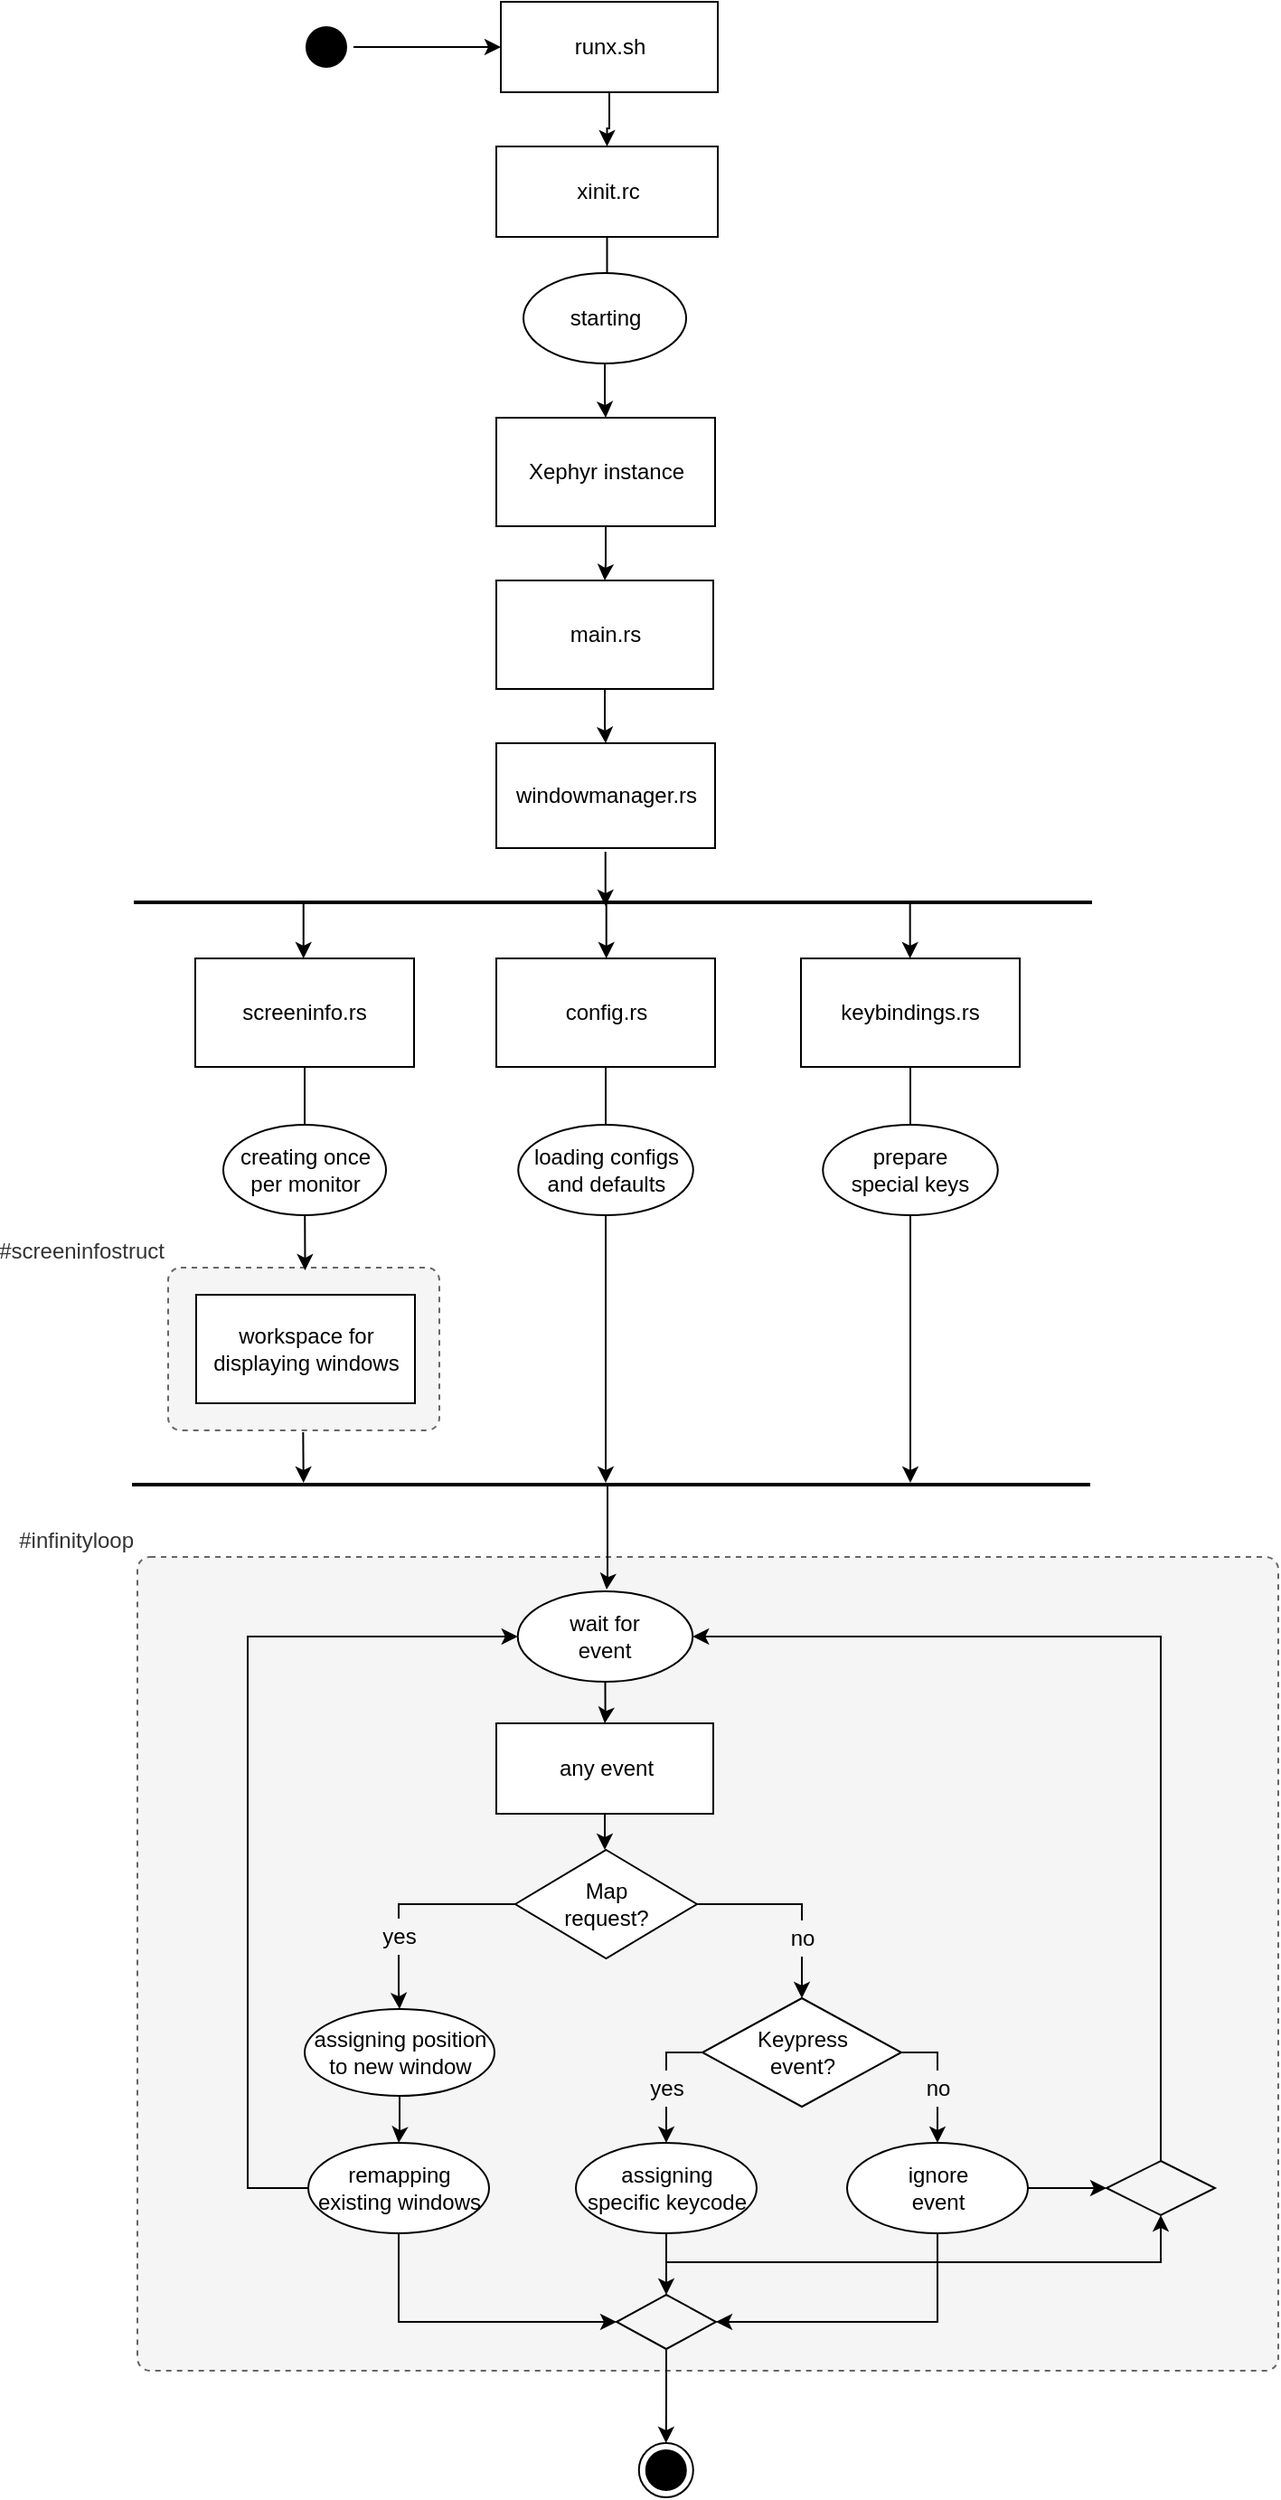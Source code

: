 <mxfile version="20.7.4" type="device"><diagram id="kgpKYQtTHZ0yAKxKKP6v" name="Page-1"><mxGraphModel dx="2250" dy="857" grid="1" gridSize="10" guides="1" tooltips="1" connect="1" arrows="1" fold="1" page="1" pageScale="1" pageWidth="850" pageHeight="1100" math="0" shadow="0"><root><mxCell id="0"/><mxCell id="1" parent="0"/><mxCell id="_90XsIIOohGPYgMMcxRd-68" value="#screeninfostruct" style="rounded=1;whiteSpace=wrap;html=1;absoluteArcSize=1;arcSize=14;strokeWidth=1;shadow=0;glass=0;sketch=0;fillStyle=solid;dashed=1;fillColor=#f5f5f5;strokeColor=#666666;fontColor=#333333;labelPosition=left;verticalLabelPosition=top;align=right;verticalAlign=bottom;" parent="1" vertex="1"><mxGeometry x="-744" y="810" width="150" height="90" as="geometry"/></mxCell><mxCell id="_90XsIIOohGPYgMMcxRd-1" value="#infinityloop" style="rounded=1;whiteSpace=wrap;html=1;absoluteArcSize=1;arcSize=14;strokeWidth=1;shadow=0;glass=0;sketch=0;fillStyle=solid;dashed=1;fillColor=#f5f5f5;strokeColor=#666666;fontColor=#333333;labelPosition=left;verticalLabelPosition=top;align=right;verticalAlign=bottom;" parent="1" vertex="1"><mxGeometry x="-761" y="970" width="631" height="450" as="geometry"/></mxCell><mxCell id="_90XsIIOohGPYgMMcxRd-110" style="edgeStyle=orthogonalEdgeStyle;rounded=0;orthogonalLoop=1;jettySize=auto;html=1;entryX=0;entryY=0.5;entryDx=0;entryDy=0;fontFamily=Helvetica;fontSize=12;fontColor=default;" parent="1" source="_90XsIIOohGPYgMMcxRd-3" target="_90XsIIOohGPYgMMcxRd-6" edge="1"><mxGeometry relative="1" as="geometry"/></mxCell><mxCell id="_90XsIIOohGPYgMMcxRd-3" value="" style="ellipse;html=1;shape=startState;fillColor=#000000;strokeColor=#000000;rounded=0;" parent="1" vertex="1"><mxGeometry x="-671.5" y="120" width="30" height="30" as="geometry"/></mxCell><mxCell id="_90XsIIOohGPYgMMcxRd-5" style="edgeStyle=orthogonalEdgeStyle;rounded=0;orthogonalLoop=1;jettySize=auto;html=1;exitX=0.5;exitY=1;exitDx=0;exitDy=0;" parent="1" source="_90XsIIOohGPYgMMcxRd-6" target="_90XsIIOohGPYgMMcxRd-8" edge="1"><mxGeometry relative="1" as="geometry"/></mxCell><mxCell id="_90XsIIOohGPYgMMcxRd-6" value="runx.sh" style="html=1;rounded=0;" parent="1" vertex="1"><mxGeometry x="-560" y="110" width="120" height="50" as="geometry"/></mxCell><mxCell id="_90XsIIOohGPYgMMcxRd-78" style="edgeStyle=orthogonalEdgeStyle;rounded=0;orthogonalLoop=1;jettySize=auto;html=1;fontFamily=Helvetica;fontSize=12;fontColor=default;startArrow=none;" parent="1" source="_90XsIIOohGPYgMMcxRd-74" target="_90XsIIOohGPYgMMcxRd-72" edge="1"><mxGeometry relative="1" as="geometry"/></mxCell><mxCell id="_90XsIIOohGPYgMMcxRd-8" value="xinit.rc" style="html=1;rounded=0;" parent="1" vertex="1"><mxGeometry x="-562.5" y="190" width="122.5" height="50" as="geometry"/></mxCell><mxCell id="_90XsIIOohGPYgMMcxRd-11" value="" style="edgeStyle=orthogonalEdgeStyle;rounded=0;orthogonalLoop=1;jettySize=auto;html=1;" parent="1" source="_90XsIIOohGPYgMMcxRd-12" target="_90XsIIOohGPYgMMcxRd-15" edge="1"><mxGeometry relative="1" as="geometry"/></mxCell><mxCell id="_90XsIIOohGPYgMMcxRd-12" value="main.rs" style="whiteSpace=wrap;html=1;rounded=0;" parent="1" vertex="1"><mxGeometry x="-562.5" y="430" width="120" height="60" as="geometry"/></mxCell><mxCell id="_90XsIIOohGPYgMMcxRd-15" value="windowmanager.rs" style="whiteSpace=wrap;html=1;rounded=0;" parent="1" vertex="1"><mxGeometry x="-562.5" y="520" width="121" height="58" as="geometry"/></mxCell><mxCell id="_90XsIIOohGPYgMMcxRd-22" value="" style="ellipse;html=1;shape=endState;fillColor=#000000;strokeColor=#000000;rounded=0;" parent="1" vertex="1"><mxGeometry x="-483.62" y="1460" width="30" height="30" as="geometry"/></mxCell><mxCell id="_90XsIIOohGPYgMMcxRd-60" style="edgeStyle=orthogonalEdgeStyle;rounded=0;orthogonalLoop=1;jettySize=auto;html=1;entryX=0.5;entryY=0;entryDx=0;entryDy=0;entryPerimeter=0;fontFamily=Helvetica;fontSize=12;fontColor=default;startArrow=none;" parent="1" source="_90XsIIOohGPYgMMcxRd-49" target="_90XsIIOohGPYgMMcxRd-47" edge="1"><mxGeometry relative="1" as="geometry"/></mxCell><mxCell id="_90XsIIOohGPYgMMcxRd-62" style="edgeStyle=orthogonalEdgeStyle;rounded=0;orthogonalLoop=1;jettySize=auto;html=1;entryX=0.5;entryY=0;entryDx=0;entryDy=0;fontFamily=Helvetica;fontSize=12;fontColor=default;startArrow=none;" parent="1" source="_90XsIIOohGPYgMMcxRd-44" target="_90XsIIOohGPYgMMcxRd-38" edge="1"><mxGeometry relative="1" as="geometry"/></mxCell><mxCell id="_90XsIIOohGPYgMMcxRd-36" value="Map &lt;br&gt;request?" style="strokeWidth=1;html=1;shape=mxgraph.flowchart.decision;whiteSpace=wrap;" parent="1" vertex="1"><mxGeometry x="-552" y="1132" width="100.5" height="60" as="geometry"/></mxCell><mxCell id="_90XsIIOohGPYgMMcxRd-42" value="" style="edgeStyle=orthogonalEdgeStyle;rounded=0;orthogonalLoop=1;jettySize=auto;html=1;fontFamily=Helvetica;fontSize=12;fontColor=default;" parent="1" source="_90XsIIOohGPYgMMcxRd-38" target="_90XsIIOohGPYgMMcxRd-39" edge="1"><mxGeometry relative="1" as="geometry"/></mxCell><mxCell id="_90XsIIOohGPYgMMcxRd-38" value="assigning position to new window" style="ellipse;whiteSpace=wrap;html=1;rounded=0;" parent="1" vertex="1"><mxGeometry x="-668.5" y="1220" width="105" height="48" as="geometry"/></mxCell><mxCell id="_90XsIIOohGPYgMMcxRd-120" style="edgeStyle=orthogonalEdgeStyle;rounded=0;orthogonalLoop=1;jettySize=auto;html=1;entryX=0;entryY=0.5;entryDx=0;entryDy=0;entryPerimeter=0;fontFamily=Helvetica;fontSize=12;fontColor=default;" parent="1" source="_90XsIIOohGPYgMMcxRd-39" target="_90XsIIOohGPYgMMcxRd-117" edge="1"><mxGeometry relative="1" as="geometry"><Array as="points"><mxPoint x="-616" y="1393"/></Array></mxGeometry></mxCell><mxCell id="R-vSd8NPkc3VisT7xNqV-7" style="edgeStyle=orthogonalEdgeStyle;rounded=0;orthogonalLoop=1;jettySize=auto;html=1;entryX=0;entryY=0.5;entryDx=0;entryDy=0;" edge="1" parent="1" source="_90XsIIOohGPYgMMcxRd-39" target="R-vSd8NPkc3VisT7xNqV-1"><mxGeometry relative="1" as="geometry"><Array as="points"><mxPoint x="-700" y="1319"/><mxPoint x="-700" y="1014"/></Array></mxGeometry></mxCell><mxCell id="_90XsIIOohGPYgMMcxRd-39" value="remapping existing windows" style="ellipse;whiteSpace=wrap;html=1;rounded=0;" parent="1" vertex="1"><mxGeometry x="-666.5" y="1294" width="100" height="50" as="geometry"/></mxCell><mxCell id="_90XsIIOohGPYgMMcxRd-43" value="" style="edgeStyle=orthogonalEdgeStyle;rounded=0;orthogonalLoop=1;jettySize=auto;html=1;fontFamily=Helvetica;fontSize=12;fontColor=default;" parent="1" source="_90XsIIOohGPYgMMcxRd-40" target="_90XsIIOohGPYgMMcxRd-36" edge="1"><mxGeometry relative="1" as="geometry"/></mxCell><mxCell id="_90XsIIOohGPYgMMcxRd-40" value="any event" style="html=1;rounded=0;" parent="1" vertex="1"><mxGeometry x="-562.5" y="1062" width="120" height="50" as="geometry"/></mxCell><mxCell id="_90XsIIOohGPYgMMcxRd-55" style="edgeStyle=orthogonalEdgeStyle;rounded=0;orthogonalLoop=1;jettySize=auto;html=1;exitX=0.5;exitY=1;exitDx=0;exitDy=0;entryX=0.5;entryY=0;entryDx=0;entryDy=0;fontFamily=Helvetica;fontSize=12;fontColor=default;startArrow=none;" parent="1" source="_90XsIIOohGPYgMMcxRd-52" target="_90XsIIOohGPYgMMcxRd-51" edge="1"><mxGeometry relative="1" as="geometry"/></mxCell><mxCell id="_90XsIIOohGPYgMMcxRd-58" style="edgeStyle=orthogonalEdgeStyle;rounded=0;orthogonalLoop=1;jettySize=auto;html=1;entryX=0.5;entryY=0;entryDx=0;entryDy=0;fontFamily=Helvetica;fontSize=12;fontColor=default;exitX=0.5;exitY=1;exitDx=0;exitDy=0;startArrow=none;" parent="1" source="_90XsIIOohGPYgMMcxRd-54" target="_90XsIIOohGPYgMMcxRd-57" edge="1"><mxGeometry relative="1" as="geometry"/></mxCell><mxCell id="_90XsIIOohGPYgMMcxRd-47" value="Keypress &lt;br&gt;event?" style="strokeWidth=1;html=1;shape=mxgraph.flowchart.decision;whiteSpace=wrap;" parent="1" vertex="1"><mxGeometry x="-448.5" y="1214" width="110" height="60" as="geometry"/></mxCell><mxCell id="_90XsIIOohGPYgMMcxRd-119" value="" style="edgeStyle=orthogonalEdgeStyle;rounded=0;orthogonalLoop=1;jettySize=auto;html=1;fontFamily=Helvetica;fontSize=12;fontColor=default;" parent="1" source="_90XsIIOohGPYgMMcxRd-51" target="_90XsIIOohGPYgMMcxRd-117" edge="1"><mxGeometry relative="1" as="geometry"/></mxCell><mxCell id="R-vSd8NPkc3VisT7xNqV-11" style="edgeStyle=orthogonalEdgeStyle;rounded=0;orthogonalLoop=1;jettySize=auto;html=1;entryX=0.5;entryY=1;entryDx=0;entryDy=0;entryPerimeter=0;" edge="1" parent="1" source="_90XsIIOohGPYgMMcxRd-51" target="R-vSd8NPkc3VisT7xNqV-9"><mxGeometry relative="1" as="geometry"><Array as="points"><mxPoint x="-468" y="1360"/><mxPoint x="-195" y="1360"/></Array></mxGeometry></mxCell><mxCell id="_90XsIIOohGPYgMMcxRd-51" value="assigning&lt;br&gt;specific keycode" style="ellipse;whiteSpace=wrap;html=1;rounded=0;" parent="1" vertex="1"><mxGeometry x="-518.5" y="1294" width="100" height="50" as="geometry"/></mxCell><mxCell id="_90XsIIOohGPYgMMcxRd-52" value="yes" style="text;html=1;strokeColor=none;fillColor=none;align=center;verticalAlign=middle;whiteSpace=wrap;rounded=0;strokeWidth=1;fontFamily=Helvetica;fontSize=12;fontColor=default;" parent="1" vertex="1"><mxGeometry x="-483.5" y="1254" width="30" height="20" as="geometry"/></mxCell><mxCell id="_90XsIIOohGPYgMMcxRd-56" value="" style="edgeStyle=orthogonalEdgeStyle;rounded=0;orthogonalLoop=1;jettySize=auto;html=1;exitX=0;exitY=0.5;exitDx=0;exitDy=0;exitPerimeter=0;entryX=0.5;entryY=0;entryDx=0;entryDy=0;fontFamily=Helvetica;fontSize=12;fontColor=default;endArrow=none;" parent="1" source="_90XsIIOohGPYgMMcxRd-47" target="_90XsIIOohGPYgMMcxRd-52" edge="1"><mxGeometry relative="1" as="geometry"><mxPoint x="-448.5" y="1244" as="sourcePoint"/><mxPoint x="-468.5" y="1294" as="targetPoint"/></mxGeometry></mxCell><mxCell id="_90XsIIOohGPYgMMcxRd-118" style="edgeStyle=orthogonalEdgeStyle;rounded=0;orthogonalLoop=1;jettySize=auto;html=1;entryX=1;entryY=0.5;entryDx=0;entryDy=0;entryPerimeter=0;fontFamily=Helvetica;fontSize=12;fontColor=default;" parent="1" source="_90XsIIOohGPYgMMcxRd-57" target="_90XsIIOohGPYgMMcxRd-117" edge="1"><mxGeometry relative="1" as="geometry"><Array as="points"><mxPoint x="-318" y="1393"/></Array></mxGeometry></mxCell><mxCell id="R-vSd8NPkc3VisT7xNqV-10" value="" style="edgeStyle=orthogonalEdgeStyle;rounded=0;orthogonalLoop=1;jettySize=auto;html=1;" edge="1" parent="1" source="_90XsIIOohGPYgMMcxRd-57" target="R-vSd8NPkc3VisT7xNqV-9"><mxGeometry relative="1" as="geometry"/></mxCell><mxCell id="_90XsIIOohGPYgMMcxRd-57" value="ignore&lt;br&gt;event" style="ellipse;whiteSpace=wrap;html=1;rounded=0;" parent="1" vertex="1"><mxGeometry x="-368.5" y="1294" width="100" height="50" as="geometry"/></mxCell><mxCell id="_90XsIIOohGPYgMMcxRd-54" value="no" style="text;html=1;strokeColor=none;fillColor=none;align=center;verticalAlign=middle;whiteSpace=wrap;rounded=0;strokeWidth=1;fontFamily=Helvetica;fontSize=12;fontColor=default;" parent="1" vertex="1"><mxGeometry x="-333.5" y="1254" width="30" height="20" as="geometry"/></mxCell><mxCell id="_90XsIIOohGPYgMMcxRd-59" value="" style="edgeStyle=orthogonalEdgeStyle;rounded=0;orthogonalLoop=1;jettySize=auto;html=1;entryX=0.5;entryY=0;entryDx=0;entryDy=0;fontFamily=Helvetica;fontSize=12;fontColor=default;exitX=1;exitY=0.5;exitDx=0;exitDy=0;exitPerimeter=0;endArrow=none;" parent="1" source="_90XsIIOohGPYgMMcxRd-47" target="_90XsIIOohGPYgMMcxRd-54" edge="1"><mxGeometry relative="1" as="geometry"><mxPoint x="-338.5" y="1244" as="sourcePoint"/><mxPoint x="-318.5" y="1294" as="targetPoint"/></mxGeometry></mxCell><mxCell id="_90XsIIOohGPYgMMcxRd-49" value="no" style="text;html=1;strokeColor=none;fillColor=none;align=center;verticalAlign=middle;whiteSpace=wrap;rounded=0;strokeWidth=1;fontFamily=Helvetica;fontSize=12;fontColor=default;" parent="1" vertex="1"><mxGeometry x="-408.5" y="1171" width="30" height="20" as="geometry"/></mxCell><mxCell id="_90XsIIOohGPYgMMcxRd-61" value="" style="edgeStyle=orthogonalEdgeStyle;rounded=0;orthogonalLoop=1;jettySize=auto;html=1;entryX=0.5;entryY=0;entryDx=0;entryDy=0;entryPerimeter=0;fontFamily=Helvetica;fontSize=12;fontColor=default;endArrow=none;" parent="1" source="_90XsIIOohGPYgMMcxRd-36" target="_90XsIIOohGPYgMMcxRd-49" edge="1"><mxGeometry relative="1" as="geometry"><mxPoint x="-451.5" y="1162" as="sourcePoint"/><mxPoint x="-393.5" y="1214" as="targetPoint"/><Array as="points"><mxPoint x="-393.5" y="1162"/></Array></mxGeometry></mxCell><mxCell id="_90XsIIOohGPYgMMcxRd-44" value="yes" style="text;html=1;strokeColor=none;fillColor=none;align=center;verticalAlign=middle;whiteSpace=wrap;rounded=0;strokeWidth=1;fontFamily=Helvetica;fontSize=12;fontColor=default;" parent="1" vertex="1"><mxGeometry x="-631.5" y="1170" width="30" height="20" as="geometry"/></mxCell><mxCell id="_90XsIIOohGPYgMMcxRd-63" value="" style="edgeStyle=orthogonalEdgeStyle;rounded=0;orthogonalLoop=1;jettySize=auto;html=1;entryX=0.5;entryY=0;entryDx=0;entryDy=0;fontFamily=Helvetica;fontSize=12;fontColor=default;endArrow=none;" parent="1" source="_90XsIIOohGPYgMMcxRd-36" target="_90XsIIOohGPYgMMcxRd-44" edge="1"><mxGeometry relative="1" as="geometry"><mxPoint x="-552" y="1162" as="sourcePoint"/><mxPoint x="-616.5" y="1218" as="targetPoint"/><Array as="points"><mxPoint x="-616.5" y="1162"/></Array></mxGeometry></mxCell><mxCell id="_90XsIIOohGPYgMMcxRd-103" style="edgeStyle=orthogonalEdgeStyle;rounded=0;orthogonalLoop=1;jettySize=auto;html=1;entryX=0.505;entryY=0.017;entryDx=0;entryDy=0;fontFamily=Helvetica;fontSize=12;fontColor=default;entryPerimeter=0;" parent="1" source="_90XsIIOohGPYgMMcxRd-64" target="_90XsIIOohGPYgMMcxRd-68" edge="1"><mxGeometry relative="1" as="geometry"/></mxCell><mxCell id="_90XsIIOohGPYgMMcxRd-64" value="screeninfo.rs" style="whiteSpace=wrap;html=1;rounded=0;" parent="1" vertex="1"><mxGeometry x="-729" y="639" width="121" height="60" as="geometry"/></mxCell><mxCell id="_90XsIIOohGPYgMMcxRd-65" value="workspace for displaying windows" style="whiteSpace=wrap;html=1;rounded=0;" parent="1" vertex="1"><mxGeometry x="-728.5" y="825" width="121" height="60" as="geometry"/></mxCell><mxCell id="_90XsIIOohGPYgMMcxRd-79" style="edgeStyle=orthogonalEdgeStyle;rounded=0;orthogonalLoop=1;jettySize=auto;html=1;entryX=0.5;entryY=0;entryDx=0;entryDy=0;fontFamily=Helvetica;fontSize=12;fontColor=default;" parent="1" source="_90XsIIOohGPYgMMcxRd-72" target="_90XsIIOohGPYgMMcxRd-12" edge="1"><mxGeometry relative="1" as="geometry"/></mxCell><mxCell id="_90XsIIOohGPYgMMcxRd-72" value="Xephyr instance" style="whiteSpace=wrap;html=1;rounded=0;" parent="1" vertex="1"><mxGeometry x="-562.5" y="340" width="121" height="60" as="geometry"/></mxCell><mxCell id="_90XsIIOohGPYgMMcxRd-107" style="edgeStyle=orthogonalEdgeStyle;rounded=0;orthogonalLoop=1;jettySize=auto;html=1;fontFamily=Helvetica;fontSize=12;fontColor=default;" parent="1" source="_90XsIIOohGPYgMMcxRd-81" edge="1"><mxGeometry relative="1" as="geometry"><mxPoint x="-502" y="929" as="targetPoint"/></mxGeometry></mxCell><mxCell id="_90XsIIOohGPYgMMcxRd-81" value="config.rs" style="whiteSpace=wrap;html=1;rounded=0;" parent="1" vertex="1"><mxGeometry x="-562.5" y="639" width="121" height="60" as="geometry"/></mxCell><mxCell id="_90XsIIOohGPYgMMcxRd-83" value="loading configs&lt;br&gt;and defaults" style="ellipse;whiteSpace=wrap;html=1;rounded=0;" parent="1" vertex="1"><mxGeometry x="-550.37" y="731" width="96.75" height="50" as="geometry"/></mxCell><mxCell id="_90XsIIOohGPYgMMcxRd-109" style="edgeStyle=orthogonalEdgeStyle;rounded=0;orthogonalLoop=1;jettySize=auto;html=1;fontFamily=Helvetica;fontSize=12;fontColor=default;" parent="1" source="_90XsIIOohGPYgMMcxRd-85" edge="1"><mxGeometry relative="1" as="geometry"><mxPoint x="-333.5" y="929" as="targetPoint"/></mxGeometry></mxCell><mxCell id="_90XsIIOohGPYgMMcxRd-85" value="keybindings.rs" style="whiteSpace=wrap;html=1;rounded=0;" parent="1" vertex="1"><mxGeometry x="-394" y="639" width="121" height="60" as="geometry"/></mxCell><mxCell id="_90XsIIOohGPYgMMcxRd-86" value="prepare &lt;br&gt;special keys" style="ellipse;whiteSpace=wrap;html=1;rounded=0;" parent="1" vertex="1"><mxGeometry x="-381.87" y="731" width="96.75" height="50" as="geometry"/></mxCell><mxCell id="_90XsIIOohGPYgMMcxRd-66" value="creating once per monitor" style="ellipse;whiteSpace=wrap;html=1;rounded=0;" parent="1" vertex="1"><mxGeometry x="-713.5" y="731" width="90" height="50" as="geometry"/></mxCell><mxCell id="_90XsIIOohGPYgMMcxRd-95" value="" style="line;strokeWidth=2;fillColor=none;align=left;verticalAlign=middle;spacingTop=-1;spacingLeft=3;spacingRight=3;rotatable=0;labelPosition=right;points=[];portConstraint=eastwest;strokeColor=inherit;fontFamily=Helvetica;fontSize=12;fontColor=default;html=1;" parent="1" vertex="1"><mxGeometry x="-763" y="604" width="530" height="8" as="geometry"/></mxCell><mxCell id="_90XsIIOohGPYgMMcxRd-96" value="" style="line;strokeWidth=2;fillColor=none;align=left;verticalAlign=middle;spacingTop=-1;spacingLeft=3;spacingRight=3;rotatable=0;labelPosition=right;points=[];portConstraint=eastwest;strokeColor=inherit;fontFamily=Helvetica;fontSize=12;fontColor=default;html=1;" parent="1" vertex="1"><mxGeometry x="-764" y="926" width="530" height="8" as="geometry"/></mxCell><mxCell id="_90XsIIOohGPYgMMcxRd-99" style="edgeStyle=orthogonalEdgeStyle;rounded=0;orthogonalLoop=1;jettySize=auto;html=1;fontFamily=Helvetica;fontSize=12;fontColor=default;" parent="1" edge="1"><mxGeometry relative="1" as="geometry"><mxPoint x="-501.64" y="639" as="targetPoint"/><mxPoint x="-501.64" y="609" as="sourcePoint"/></mxGeometry></mxCell><mxCell id="_90XsIIOohGPYgMMcxRd-100" style="edgeStyle=orthogonalEdgeStyle;rounded=0;orthogonalLoop=1;jettySize=auto;html=1;fontFamily=Helvetica;fontSize=12;fontColor=default;" parent="1" edge="1"><mxGeometry x="-0.267" y="-132" relative="1" as="geometry"><mxPoint x="-669.14" y="639" as="targetPoint"/><mxPoint x="-669.14" y="609" as="sourcePoint"/><mxPoint as="offset"/></mxGeometry></mxCell><mxCell id="_90XsIIOohGPYgMMcxRd-101" style="edgeStyle=orthogonalEdgeStyle;rounded=0;orthogonalLoop=1;jettySize=auto;html=1;fontFamily=Helvetica;fontSize=12;fontColor=default;" parent="1" edge="1"><mxGeometry relative="1" as="geometry"><mxPoint x="-333.67" y="639" as="targetPoint"/><mxPoint x="-333.67" y="609" as="sourcePoint"/></mxGeometry></mxCell><mxCell id="_90XsIIOohGPYgMMcxRd-104" style="edgeStyle=orthogonalEdgeStyle;rounded=0;orthogonalLoop=1;jettySize=auto;html=1;fontFamily=Helvetica;fontSize=12;fontColor=default;entryX=0.179;entryY=0.375;entryDx=0;entryDy=0;entryPerimeter=0;" parent="1" target="_90XsIIOohGPYgMMcxRd-96" edge="1"><mxGeometry relative="1" as="geometry"><mxPoint x="-669.34" y="931" as="targetPoint"/><mxPoint x="-669.34" y="901" as="sourcePoint"/></mxGeometry></mxCell><mxCell id="_90XsIIOohGPYgMMcxRd-74" value="starting" style="ellipse;whiteSpace=wrap;html=1;rounded=0;" parent="1" vertex="1"><mxGeometry x="-547.49" y="260" width="90" height="50" as="geometry"/></mxCell><mxCell id="_90XsIIOohGPYgMMcxRd-114" value="" style="edgeStyle=orthogonalEdgeStyle;rounded=0;orthogonalLoop=1;jettySize=auto;html=1;fontFamily=Helvetica;fontSize=12;fontColor=default;endArrow=none;" parent="1" source="_90XsIIOohGPYgMMcxRd-8" target="_90XsIIOohGPYgMMcxRd-74" edge="1"><mxGeometry relative="1" as="geometry"><mxPoint x="-502.468" y="240" as="sourcePoint"/><mxPoint x="-502.016" y="340" as="targetPoint"/></mxGeometry></mxCell><mxCell id="_90XsIIOohGPYgMMcxRd-116" style="edgeStyle=orthogonalEdgeStyle;rounded=0;orthogonalLoop=1;jettySize=auto;html=1;fontFamily=Helvetica;fontSize=12;fontColor=default;" parent="1" edge="1"><mxGeometry relative="1" as="geometry"><mxPoint x="-502.13" y="610" as="targetPoint"/><mxPoint x="-502.13" y="580" as="sourcePoint"/></mxGeometry></mxCell><mxCell id="_90XsIIOohGPYgMMcxRd-122" style="edgeStyle=orthogonalEdgeStyle;rounded=0;orthogonalLoop=1;jettySize=auto;html=1;entryX=0.5;entryY=0;entryDx=0;entryDy=0;fontFamily=Helvetica;fontSize=12;fontColor=default;" parent="1" source="_90XsIIOohGPYgMMcxRd-117" target="_90XsIIOohGPYgMMcxRd-22" edge="1"><mxGeometry relative="1" as="geometry"/></mxCell><mxCell id="_90XsIIOohGPYgMMcxRd-117" value="" style="strokeWidth=1;html=1;shape=mxgraph.flowchart.decision;whiteSpace=wrap;labelBackgroundColor=default;strokeColor=inherit;fontFamily=Helvetica;fontSize=12;fontColor=default;fillColor=none;" parent="1" vertex="1"><mxGeometry x="-496" y="1378" width="55" height="30" as="geometry"/></mxCell><mxCell id="R-vSd8NPkc3VisT7xNqV-4" value="" style="edgeStyle=orthogonalEdgeStyle;rounded=0;orthogonalLoop=1;jettySize=auto;html=1;" edge="1" parent="1" source="R-vSd8NPkc3VisT7xNqV-1" target="_90XsIIOohGPYgMMcxRd-40"><mxGeometry relative="1" as="geometry"/></mxCell><mxCell id="R-vSd8NPkc3VisT7xNqV-1" value="wait for&lt;br&gt;event" style="ellipse;whiteSpace=wrap;html=1;rounded=0;" vertex="1" parent="1"><mxGeometry x="-550.63" y="989" width="96.75" height="50" as="geometry"/></mxCell><mxCell id="R-vSd8NPkc3VisT7xNqV-12" style="edgeStyle=orthogonalEdgeStyle;rounded=0;orthogonalLoop=1;jettySize=auto;html=1;exitX=0.5;exitY=0;exitDx=0;exitDy=0;exitPerimeter=0;entryX=1;entryY=0.5;entryDx=0;entryDy=0;" edge="1" parent="1" source="R-vSd8NPkc3VisT7xNqV-9" target="R-vSd8NPkc3VisT7xNqV-1"><mxGeometry relative="1" as="geometry"/></mxCell><mxCell id="R-vSd8NPkc3VisT7xNqV-9" value="" style="strokeWidth=1;html=1;shape=mxgraph.flowchart.decision;whiteSpace=wrap;labelBackgroundColor=default;strokeColor=inherit;fontFamily=Helvetica;fontSize=12;fontColor=default;fillColor=none;" vertex="1" parent="1"><mxGeometry x="-225" y="1304" width="60" height="30" as="geometry"/></mxCell><mxCell id="R-vSd8NPkc3VisT7xNqV-14" style="edgeStyle=orthogonalEdgeStyle;rounded=0;orthogonalLoop=1;jettySize=auto;html=1;fontFamily=Helvetica;fontSize=12;fontColor=default;" edge="1" parent="1"><mxGeometry relative="1" as="geometry"><Array as="points"><mxPoint x="-501" y="983"/></Array><mxPoint x="-501" y="930" as="sourcePoint"/><mxPoint x="-501.5" y="988" as="targetPoint"/></mxGeometry></mxCell></root></mxGraphModel></diagram></mxfile>